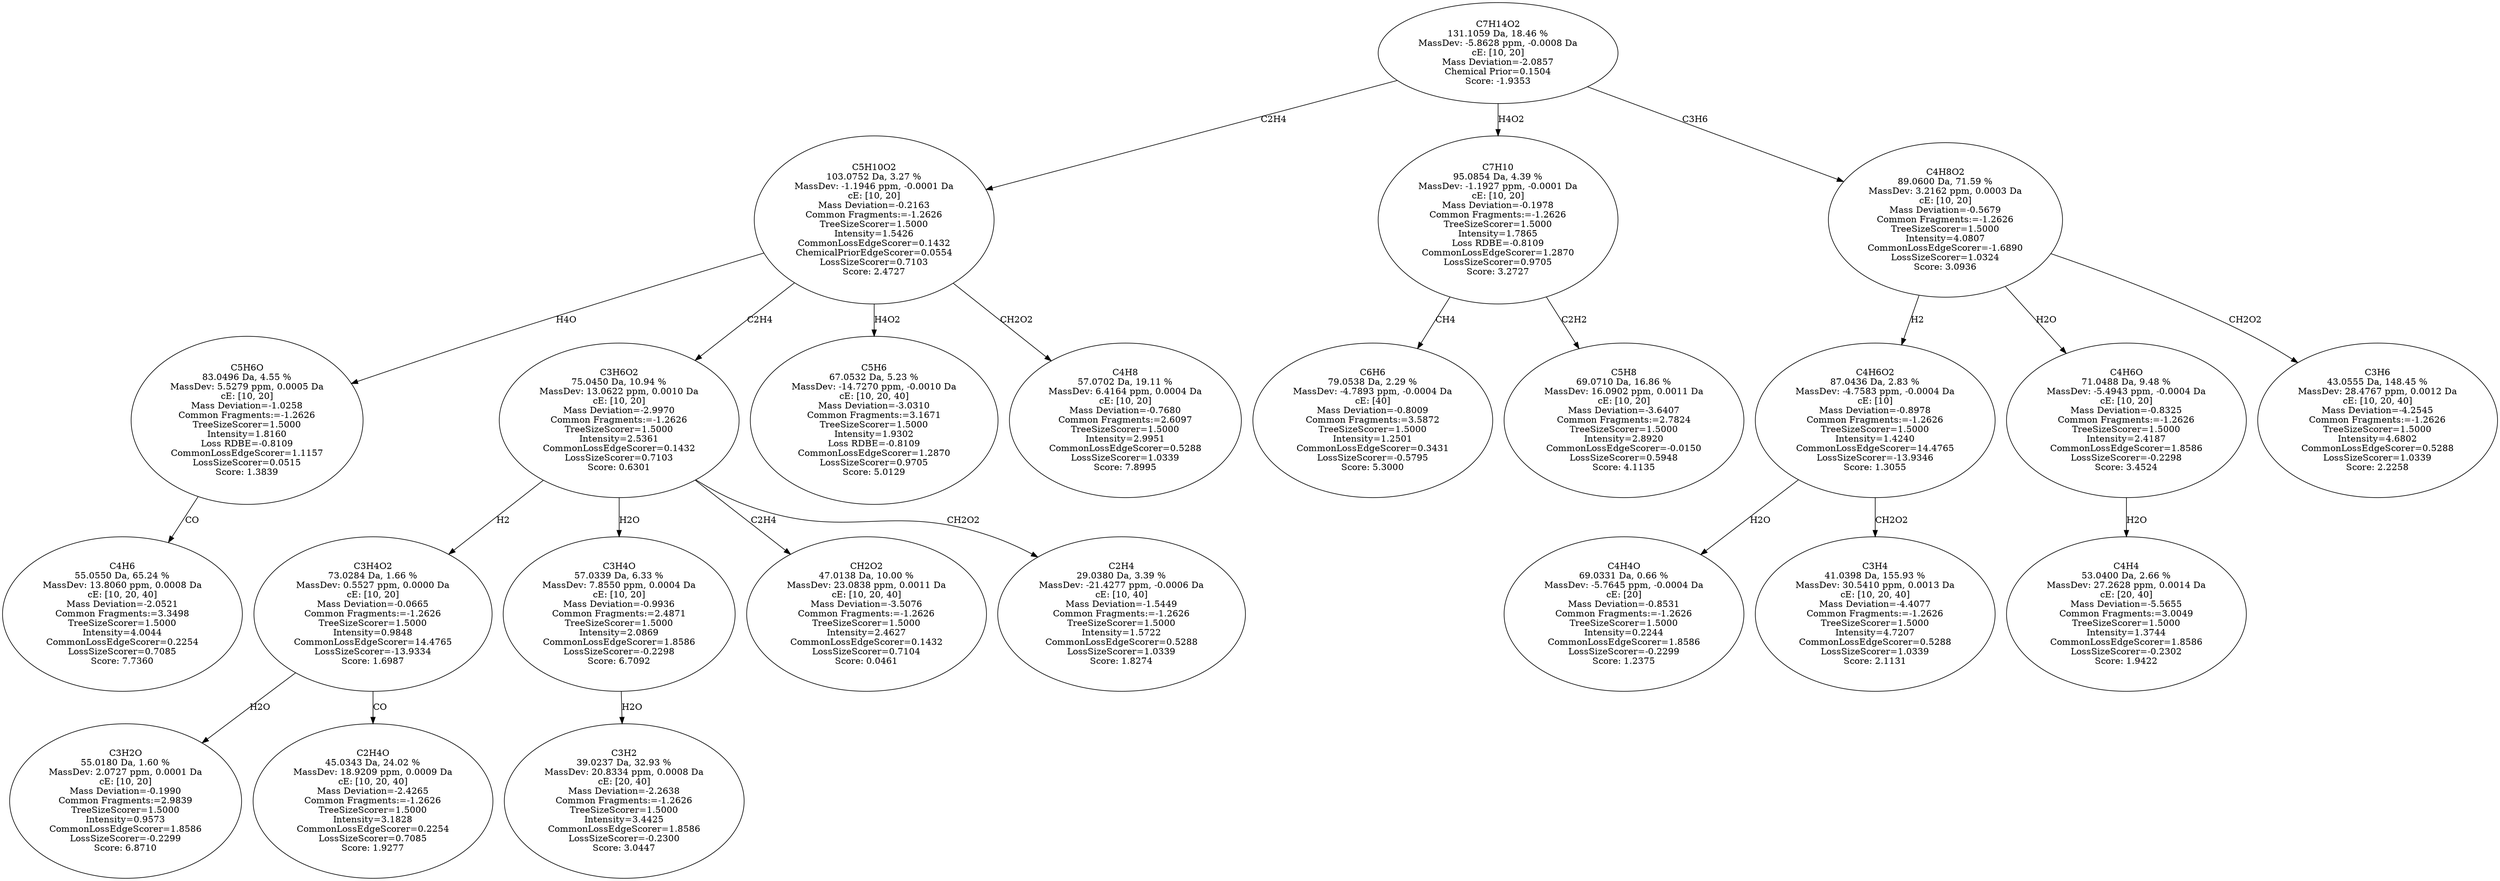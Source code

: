 strict digraph {
v1 [label="C4H6\n55.0550 Da, 65.24 %\nMassDev: 13.8060 ppm, 0.0008 Da\ncE: [10, 20, 40]\nMass Deviation=-2.0521\nCommon Fragments:=3.3498\nTreeSizeScorer=1.5000\nIntensity=4.0044\nCommonLossEdgeScorer=0.2254\nLossSizeScorer=0.7085\nScore: 7.7360"];
v2 [label="C5H6O\n83.0496 Da, 4.55 %\nMassDev: 5.5279 ppm, 0.0005 Da\ncE: [10, 20]\nMass Deviation=-1.0258\nCommon Fragments:=-1.2626\nTreeSizeScorer=1.5000\nIntensity=1.8160\nLoss RDBE=-0.8109\nCommonLossEdgeScorer=1.1157\nLossSizeScorer=0.0515\nScore: 1.3839"];
v3 [label="C3H2O\n55.0180 Da, 1.60 %\nMassDev: 2.0727 ppm, 0.0001 Da\ncE: [10, 20]\nMass Deviation=-0.1990\nCommon Fragments:=2.9839\nTreeSizeScorer=1.5000\nIntensity=0.9573\nCommonLossEdgeScorer=1.8586\nLossSizeScorer=-0.2299\nScore: 6.8710"];
v4 [label="C2H4O\n45.0343 Da, 24.02 %\nMassDev: 18.9209 ppm, 0.0009 Da\ncE: [10, 20, 40]\nMass Deviation=-2.4265\nCommon Fragments:=-1.2626\nTreeSizeScorer=1.5000\nIntensity=3.1828\nCommonLossEdgeScorer=0.2254\nLossSizeScorer=0.7085\nScore: 1.9277"];
v5 [label="C3H4O2\n73.0284 Da, 1.66 %\nMassDev: 0.5527 ppm, 0.0000 Da\ncE: [10, 20]\nMass Deviation=-0.0665\nCommon Fragments:=-1.2626\nTreeSizeScorer=1.5000\nIntensity=0.9848\nCommonLossEdgeScorer=14.4765\nLossSizeScorer=-13.9334\nScore: 1.6987"];
v6 [label="C3H2\n39.0237 Da, 32.93 %\nMassDev: 20.8334 ppm, 0.0008 Da\ncE: [20, 40]\nMass Deviation=-2.2638\nCommon Fragments:=-1.2626\nTreeSizeScorer=1.5000\nIntensity=3.4425\nCommonLossEdgeScorer=1.8586\nLossSizeScorer=-0.2300\nScore: 3.0447"];
v7 [label="C3H4O\n57.0339 Da, 6.33 %\nMassDev: 7.8550 ppm, 0.0004 Da\ncE: [10, 20]\nMass Deviation=-0.9936\nCommon Fragments:=2.4871\nTreeSizeScorer=1.5000\nIntensity=2.0869\nCommonLossEdgeScorer=1.8586\nLossSizeScorer=-0.2298\nScore: 6.7092"];
v8 [label="CH2O2\n47.0138 Da, 10.00 %\nMassDev: 23.0838 ppm, 0.0011 Da\ncE: [10, 20, 40]\nMass Deviation=-3.5076\nCommon Fragments:=-1.2626\nTreeSizeScorer=1.5000\nIntensity=2.4627\nCommonLossEdgeScorer=0.1432\nLossSizeScorer=0.7104\nScore: 0.0461"];
v9 [label="C2H4\n29.0380 Da, 3.39 %\nMassDev: -21.4277 ppm, -0.0006 Da\ncE: [10, 40]\nMass Deviation=-1.5449\nCommon Fragments:=-1.2626\nTreeSizeScorer=1.5000\nIntensity=1.5722\nCommonLossEdgeScorer=0.5288\nLossSizeScorer=1.0339\nScore: 1.8274"];
v10 [label="C3H6O2\n75.0450 Da, 10.94 %\nMassDev: 13.0622 ppm, 0.0010 Da\ncE: [10, 20]\nMass Deviation=-2.9970\nCommon Fragments:=-1.2626\nTreeSizeScorer=1.5000\nIntensity=2.5361\nCommonLossEdgeScorer=0.1432\nLossSizeScorer=0.7103\nScore: 0.6301"];
v11 [label="C5H6\n67.0532 Da, 5.23 %\nMassDev: -14.7270 ppm, -0.0010 Da\ncE: [10, 20, 40]\nMass Deviation=-3.0310\nCommon Fragments:=3.1671\nTreeSizeScorer=1.5000\nIntensity=1.9302\nLoss RDBE=-0.8109\nCommonLossEdgeScorer=1.2870\nLossSizeScorer=0.9705\nScore: 5.0129"];
v12 [label="C4H8\n57.0702 Da, 19.11 %\nMassDev: 6.4164 ppm, 0.0004 Da\ncE: [10, 20]\nMass Deviation=-0.7680\nCommon Fragments:=2.6097\nTreeSizeScorer=1.5000\nIntensity=2.9951\nCommonLossEdgeScorer=0.5288\nLossSizeScorer=1.0339\nScore: 7.8995"];
v13 [label="C5H10O2\n103.0752 Da, 3.27 %\nMassDev: -1.1946 ppm, -0.0001 Da\ncE: [10, 20]\nMass Deviation=-0.2163\nCommon Fragments:=-1.2626\nTreeSizeScorer=1.5000\nIntensity=1.5426\nCommonLossEdgeScorer=0.1432\nChemicalPriorEdgeScorer=0.0554\nLossSizeScorer=0.7103\nScore: 2.4727"];
v14 [label="C6H6\n79.0538 Da, 2.29 %\nMassDev: -4.7893 ppm, -0.0004 Da\ncE: [40]\nMass Deviation=-0.8009\nCommon Fragments:=3.5872\nTreeSizeScorer=1.5000\nIntensity=1.2501\nCommonLossEdgeScorer=0.3431\nLossSizeScorer=-0.5795\nScore: 5.3000"];
v15 [label="C5H8\n69.0710 Da, 16.86 %\nMassDev: 16.0902 ppm, 0.0011 Da\ncE: [10, 20]\nMass Deviation=-3.6407\nCommon Fragments:=2.7824\nTreeSizeScorer=1.5000\nIntensity=2.8920\nCommonLossEdgeScorer=-0.0150\nLossSizeScorer=0.5948\nScore: 4.1135"];
v16 [label="C7H10\n95.0854 Da, 4.39 %\nMassDev: -1.1927 ppm, -0.0001 Da\ncE: [10, 20]\nMass Deviation=-0.1978\nCommon Fragments:=-1.2626\nTreeSizeScorer=1.5000\nIntensity=1.7865\nLoss RDBE=-0.8109\nCommonLossEdgeScorer=1.2870\nLossSizeScorer=0.9705\nScore: 3.2727"];
v17 [label="C4H4O\n69.0331 Da, 0.66 %\nMassDev: -5.7645 ppm, -0.0004 Da\ncE: [20]\nMass Deviation=-0.8531\nCommon Fragments:=-1.2626\nTreeSizeScorer=1.5000\nIntensity=0.2244\nCommonLossEdgeScorer=1.8586\nLossSizeScorer=-0.2299\nScore: 1.2375"];
v18 [label="C3H4\n41.0398 Da, 155.93 %\nMassDev: 30.5410 ppm, 0.0013 Da\ncE: [10, 20, 40]\nMass Deviation=-4.4077\nCommon Fragments:=-1.2626\nTreeSizeScorer=1.5000\nIntensity=4.7207\nCommonLossEdgeScorer=0.5288\nLossSizeScorer=1.0339\nScore: 2.1131"];
v19 [label="C4H6O2\n87.0436 Da, 2.83 %\nMassDev: -4.7583 ppm, -0.0004 Da\ncE: [10]\nMass Deviation=-0.8978\nCommon Fragments:=-1.2626\nTreeSizeScorer=1.5000\nIntensity=1.4240\nCommonLossEdgeScorer=14.4765\nLossSizeScorer=-13.9346\nScore: 1.3055"];
v20 [label="C4H4\n53.0400 Da, 2.66 %\nMassDev: 27.2628 ppm, 0.0014 Da\ncE: [20, 40]\nMass Deviation=-5.5655\nCommon Fragments:=3.0049\nTreeSizeScorer=1.5000\nIntensity=1.3744\nCommonLossEdgeScorer=1.8586\nLossSizeScorer=-0.2302\nScore: 1.9422"];
v21 [label="C4H6O\n71.0488 Da, 9.48 %\nMassDev: -5.4943 ppm, -0.0004 Da\ncE: [10, 20]\nMass Deviation=-0.8325\nCommon Fragments:=-1.2626\nTreeSizeScorer=1.5000\nIntensity=2.4187\nCommonLossEdgeScorer=1.8586\nLossSizeScorer=-0.2298\nScore: 3.4524"];
v22 [label="C3H6\n43.0555 Da, 148.45 %\nMassDev: 28.4767 ppm, 0.0012 Da\ncE: [10, 20, 40]\nMass Deviation=-4.2545\nCommon Fragments:=-1.2626\nTreeSizeScorer=1.5000\nIntensity=4.6802\nCommonLossEdgeScorer=0.5288\nLossSizeScorer=1.0339\nScore: 2.2258"];
v23 [label="C4H8O2\n89.0600 Da, 71.59 %\nMassDev: 3.2162 ppm, 0.0003 Da\ncE: [10, 20]\nMass Deviation=-0.5679\nCommon Fragments:=-1.2626\nTreeSizeScorer=1.5000\nIntensity=4.0807\nCommonLossEdgeScorer=-1.6890\nLossSizeScorer=1.0324\nScore: 3.0936"];
v24 [label="C7H14O2\n131.1059 Da, 18.46 %\nMassDev: -5.8628 ppm, -0.0008 Da\ncE: [10, 20]\nMass Deviation=-2.0857\nChemical Prior=0.1504\nScore: -1.9353"];
v2 -> v1 [label="CO"];
v13 -> v2 [label="H4O"];
v5 -> v3 [label="H2O"];
v5 -> v4 [label="CO"];
v10 -> v5 [label="H2"];
v7 -> v6 [label="H2O"];
v10 -> v7 [label="H2O"];
v10 -> v8 [label="C2H4"];
v10 -> v9 [label="CH2O2"];
v13 -> v10 [label="C2H4"];
v13 -> v11 [label="H4O2"];
v13 -> v12 [label="CH2O2"];
v24 -> v13 [label="C2H4"];
v16 -> v14 [label="CH4"];
v16 -> v15 [label="C2H2"];
v24 -> v16 [label="H4O2"];
v19 -> v17 [label="H2O"];
v19 -> v18 [label="CH2O2"];
v23 -> v19 [label="H2"];
v21 -> v20 [label="H2O"];
v23 -> v21 [label="H2O"];
v23 -> v22 [label="CH2O2"];
v24 -> v23 [label="C3H6"];
}